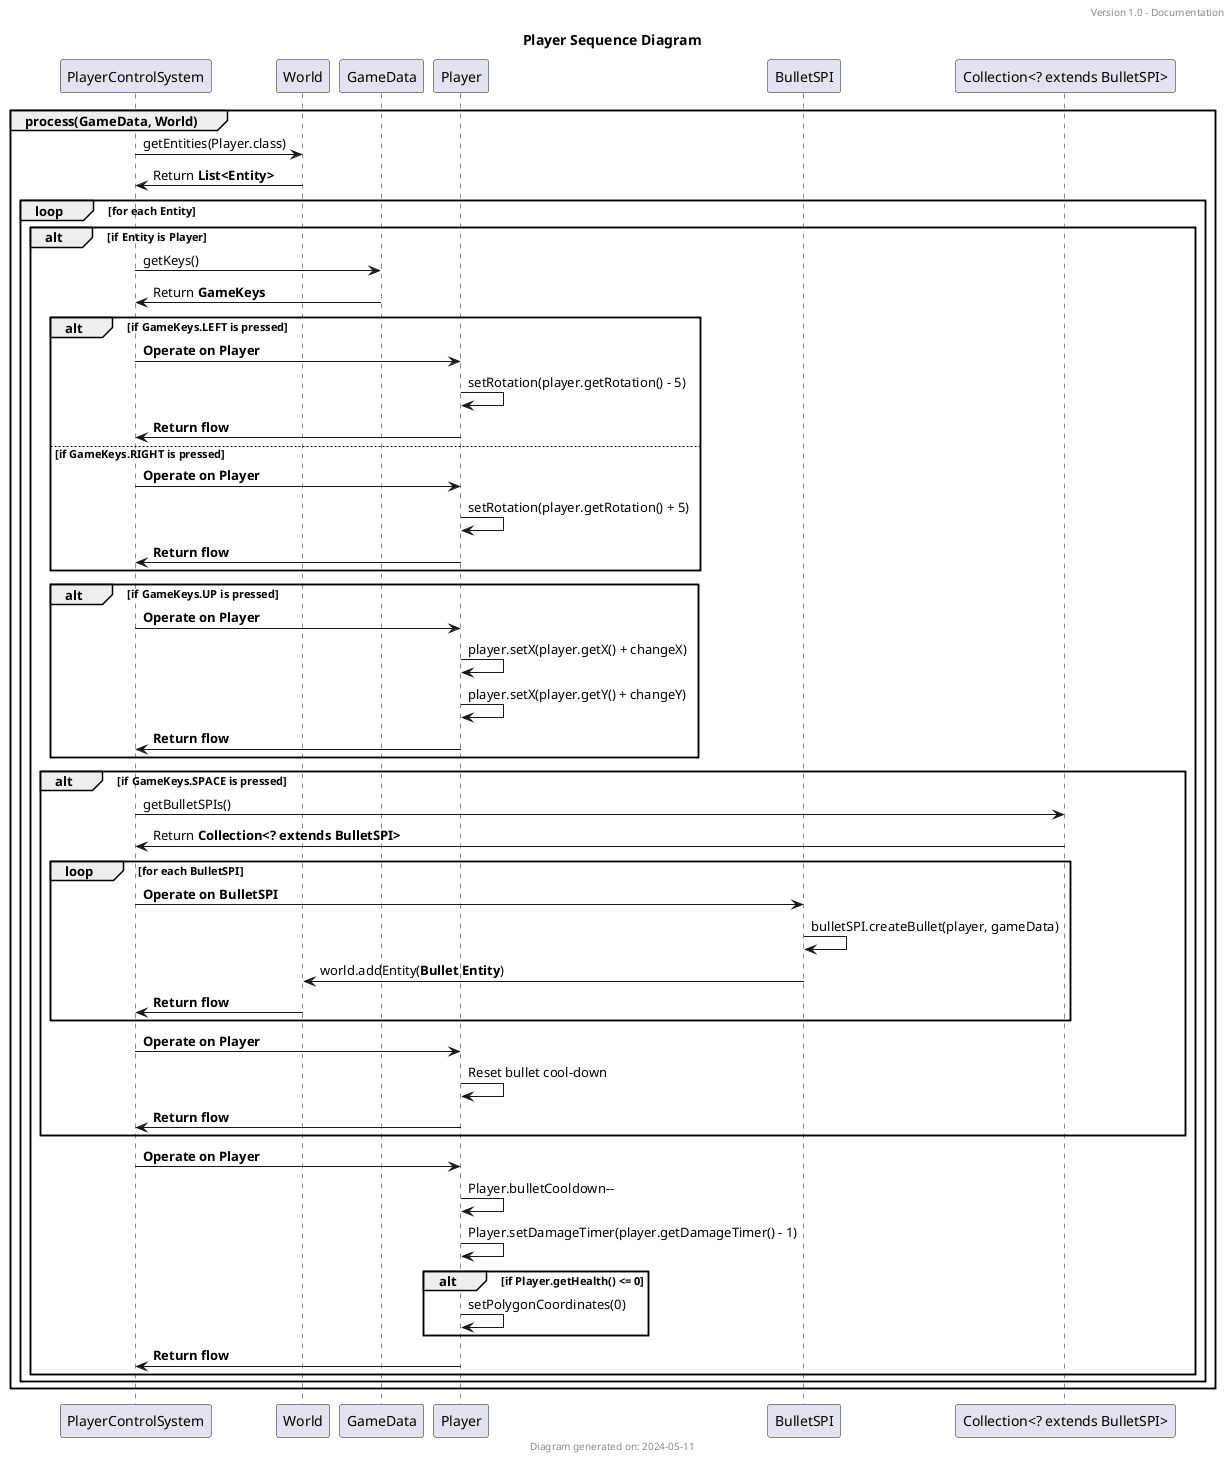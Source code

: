     @startuml
'https://plantuml.com/sequence-diagram
title Player Sequence Diagram
header Version 1.0 - Documentation
footer Diagram generated on: 2024-05-11

participant PlayerControlSystem
participant World
participant GameData
participant Player
participant BulletSPI
participant "Collection<? extends BulletSPI>"

group process(GameData, World)
    World <- PlayerControlSystem : getEntities(Player.class)
    World -> PlayerControlSystem : Return **List<Entity>**
    loop for each Entity
        alt if Entity is Player
            PlayerControlSystem -> GameData : getKeys()
            PlayerControlSystem <- GameData : Return **GameKeys**
            alt if GameKeys.LEFT is pressed
                PlayerControlSystem -> Player : **Operate on Player**
                Player -> Player : setRotation(player.getRotation() - 5)
                Player -> PlayerControlSystem : **Return flow**
            else if GameKeys.RIGHT is pressed
                PlayerControlSystem -> Player : **Operate on Player**
                Player -> Player : setRotation(player.getRotation() + 5)
                Player -> PlayerControlSystem : **Return flow**
            end
            alt if GameKeys.UP is pressed
                PlayerControlSystem -> Player : **Operate on Player**
                Player -> Player : player.setX(player.getX() + changeX)
                Player -> Player : player.setX(player.getY() + changeY)
                Player -> PlayerControlSystem : **Return flow**
            end
            alt if GameKeys.SPACE is pressed
                PlayerControlSystem -> "Collection<? extends BulletSPI>" : getBulletSPIs()
                PlayerControlSystem <- "Collection<? extends BulletSPI>" : Return **Collection<? extends BulletSPI>**
                loop for each BulletSPI
                    PlayerControlSystem -> BulletSPI : **Operate on BulletSPI**
                    BulletSPI -> BulletSPI : bulletSPI.createBullet(player, gameData)
                    BulletSPI -> World : world.addEntity(**Bullet Entity**)
                    World -> PlayerControlSystem : **Return flow**
                end
                PlayerControlSystem -> Player : **Operate on Player**
                Player -> Player : Reset bullet cool-down
                Player -> PlayerControlSystem : **Return flow**
            end

            PlayerControlSystem -> Player : **Operate on Player**
            Player -> Player : Player.bulletCooldown--
            Player -> Player : Player.setDamageTimer(player.getDamageTimer() - 1)
            alt if Player.getHealth() <= 0
                            Player -> Player : setPolygonCoordinates(0)
            end
            Player -> PlayerControlSystem : **Return flow**
        end
    end
end
@enduml
